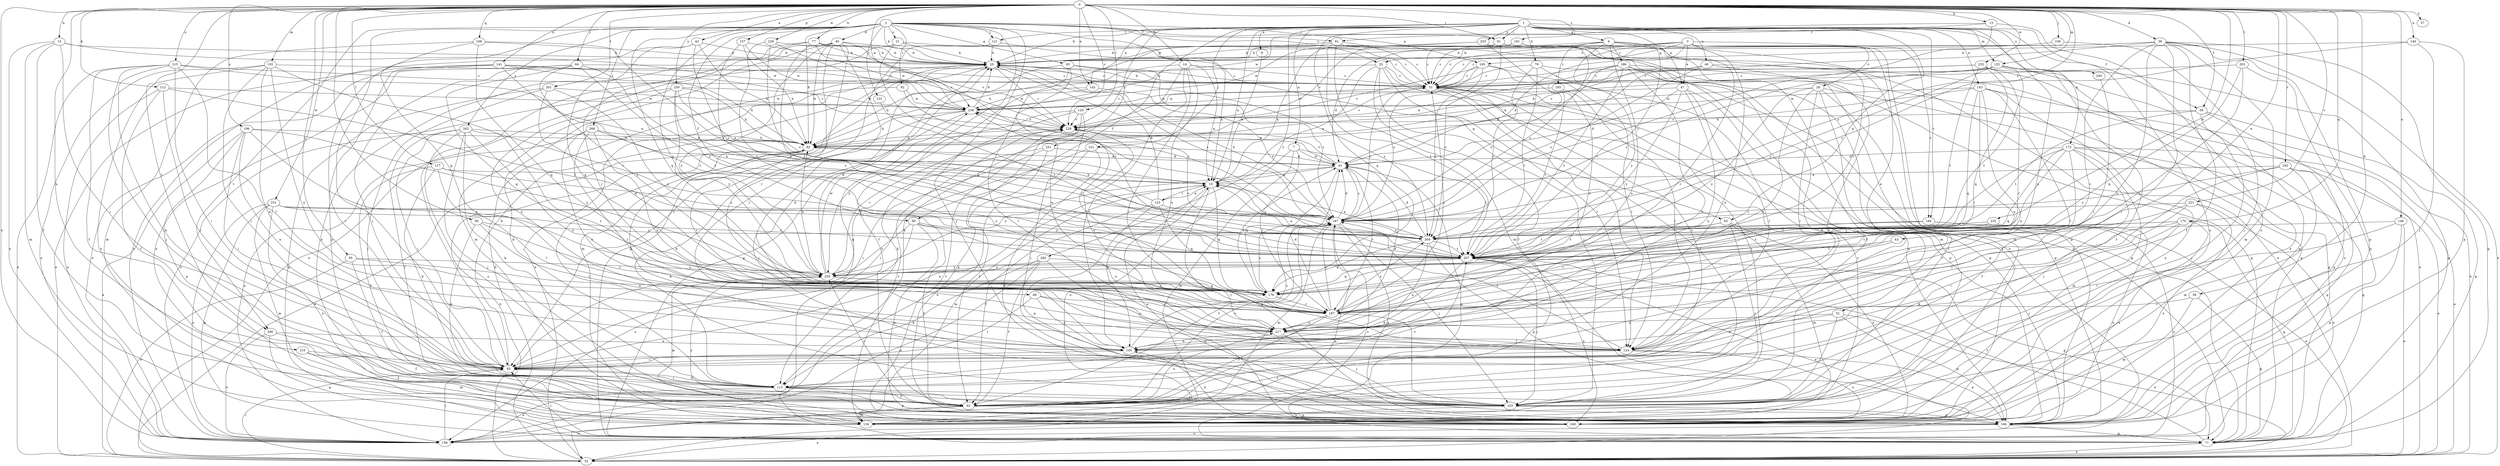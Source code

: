 strict digraph  {
0;
1;
2;
3;
4;
7;
9;
10;
13;
14;
15;
20;
21;
25;
26;
31;
36;
39;
40;
41;
42;
43;
46;
47;
51;
52;
57;
58;
60;
61;
62;
63;
65;
66;
71;
77;
79;
82;
90;
91;
92;
93;
94;
95;
100;
101;
103;
112;
113;
117;
120;
121;
122;
123;
124;
132;
133;
134;
140;
141;
142;
143;
145;
148;
156;
157;
165;
166;
168;
170;
172;
176;
183;
184;
185;
186;
187;
191;
196;
197;
201;
203;
206;
207;
210;
215;
217;
221;
228;
229;
231;
232;
233;
238;
240;
248;
250;
251;
253;
259;
260;
262;
268;
269;
0 -> 13  [label=b];
0 -> 14  [label=b];
0 -> 15  [label=b];
0 -> 36  [label=d];
0 -> 39  [label=d];
0 -> 42  [label=e];
0 -> 43  [label=e];
0 -> 57  [label=f];
0 -> 58  [label=f];
0 -> 77  [label=h];
0 -> 90  [label=i];
0 -> 91  [label=i];
0 -> 94  [label=j];
0 -> 95  [label=j];
0 -> 100  [label=j];
0 -> 112  [label=k];
0 -> 117  [label=l];
0 -> 120  [label=l];
0 -> 132  [label=m];
0 -> 133  [label=m];
0 -> 140  [label=n];
0 -> 141  [label=n];
0 -> 142  [label=n];
0 -> 148  [label=o];
0 -> 156  [label=o];
0 -> 157  [label=p];
0 -> 168  [label=q];
0 -> 170  [label=q];
0 -> 183  [label=r];
0 -> 191  [label=s];
0 -> 196  [label=s];
0 -> 197  [label=s];
0 -> 201  [label=t];
0 -> 203  [label=t];
0 -> 206  [label=t];
0 -> 210  [label=u];
0 -> 215  [label=u];
0 -> 221  [label=v];
0 -> 228  [label=v];
0 -> 229  [label=w];
0 -> 231  [label=w];
0 -> 232  [label=w];
0 -> 233  [label=w];
0 -> 238  [label=w];
0 -> 250  [label=y];
1 -> 4  [label=a];
1 -> 7  [label=a];
1 -> 9  [label=a];
1 -> 10  [label=a];
1 -> 20  [label=b];
1 -> 46  [label=e];
1 -> 47  [label=e];
1 -> 58  [label=f];
1 -> 60  [label=f];
1 -> 63  [label=g];
1 -> 79  [label=h];
1 -> 91  [label=i];
1 -> 101  [label=j];
1 -> 121  [label=l];
1 -> 133  [label=m];
1 -> 142  [label=n];
1 -> 143  [label=n];
1 -> 172  [label=q];
1 -> 176  [label=q];
1 -> 184  [label=r];
1 -> 217  [label=u];
1 -> 240  [label=x];
1 -> 248  [label=x];
1 -> 251  [label=y];
1 -> 253  [label=y];
1 -> 260  [label=z];
2 -> 20  [label=b];
2 -> 21  [label=c];
2 -> 25  [label=c];
2 -> 40  [label=d];
2 -> 60  [label=f];
2 -> 61  [label=f];
2 -> 63  [label=g];
2 -> 65  [label=g];
2 -> 66  [label=g];
2 -> 71  [label=g];
2 -> 82  [label=h];
2 -> 91  [label=i];
2 -> 92  [label=i];
2 -> 93  [label=i];
2 -> 103  [label=j];
2 -> 121  [label=l];
2 -> 122  [label=l];
2 -> 165  [label=p];
2 -> 176  [label=q];
2 -> 206  [label=t];
2 -> 259  [label=y];
2 -> 262  [label=z];
2 -> 268  [label=z];
3 -> 25  [label=c];
3 -> 26  [label=c];
3 -> 31  [label=c];
3 -> 41  [label=d];
3 -> 47  [label=e];
3 -> 51  [label=e];
3 -> 134  [label=m];
3 -> 145  [label=n];
3 -> 165  [label=p];
3 -> 184  [label=r];
3 -> 238  [label=w];
4 -> 31  [label=c];
4 -> 41  [label=d];
4 -> 166  [label=p];
4 -> 185  [label=r];
4 -> 186  [label=r];
4 -> 187  [label=r];
4 -> 207  [label=t];
4 -> 217  [label=u];
4 -> 259  [label=y];
7 -> 41  [label=d];
7 -> 134  [label=m];
7 -> 156  [label=o];
7 -> 187  [label=r];
7 -> 207  [label=t];
9 -> 10  [label=a];
10 -> 123  [label=l];
10 -> 134  [label=m];
10 -> 145  [label=n];
10 -> 166  [label=p];
10 -> 176  [label=q];
10 -> 207  [label=t];
13 -> 61  [label=f];
13 -> 197  [label=s];
13 -> 238  [label=w];
13 -> 248  [label=x];
14 -> 10  [label=a];
14 -> 31  [label=c];
14 -> 113  [label=k];
14 -> 124  [label=l];
14 -> 145  [label=n];
14 -> 217  [label=u];
14 -> 228  [label=v];
15 -> 20  [label=b];
15 -> 62  [label=f];
15 -> 93  [label=i];
15 -> 134  [label=m];
15 -> 156  [label=o];
15 -> 238  [label=w];
20 -> 31  [label=c];
20 -> 52  [label=e];
20 -> 134  [label=m];
20 -> 197  [label=s];
20 -> 228  [label=v];
20 -> 269  [label=z];
21 -> 20  [label=b];
21 -> 31  [label=c];
21 -> 93  [label=i];
21 -> 197  [label=s];
25 -> 10  [label=a];
25 -> 31  [label=c];
25 -> 62  [label=f];
25 -> 82  [label=h];
25 -> 103  [label=j];
25 -> 124  [label=l];
25 -> 166  [label=p];
26 -> 71  [label=g];
26 -> 103  [label=j];
26 -> 124  [label=l];
26 -> 166  [label=p];
26 -> 217  [label=u];
26 -> 238  [label=w];
26 -> 259  [label=y];
31 -> 20  [label=b];
31 -> 62  [label=f];
31 -> 103  [label=j];
31 -> 124  [label=l];
31 -> 166  [label=p];
31 -> 228  [label=v];
31 -> 238  [label=w];
36 -> 20  [label=b];
36 -> 31  [label=c];
36 -> 52  [label=e];
36 -> 62  [label=f];
36 -> 71  [label=g];
36 -> 82  [label=h];
36 -> 93  [label=i];
36 -> 134  [label=m];
36 -> 166  [label=p];
36 -> 187  [label=r];
36 -> 217  [label=u];
39 -> 71  [label=g];
39 -> 134  [label=m];
39 -> 187  [label=r];
40 -> 20  [label=b];
40 -> 52  [label=e];
40 -> 71  [label=g];
40 -> 82  [label=h];
40 -> 124  [label=l];
40 -> 134  [label=m];
40 -> 187  [label=r];
40 -> 207  [label=t];
40 -> 259  [label=y];
41 -> 10  [label=a];
41 -> 71  [label=g];
41 -> 176  [label=q];
41 -> 187  [label=r];
41 -> 197  [label=s];
41 -> 228  [label=v];
41 -> 238  [label=w];
41 -> 259  [label=y];
42 -> 20  [label=b];
42 -> 82  [label=h];
42 -> 156  [label=o];
42 -> 176  [label=q];
42 -> 197  [label=s];
43 -> 187  [label=r];
43 -> 207  [label=t];
46 -> 31  [label=c];
46 -> 52  [label=e];
46 -> 82  [label=h];
46 -> 113  [label=k];
46 -> 197  [label=s];
47 -> 41  [label=d];
47 -> 124  [label=l];
47 -> 145  [label=n];
47 -> 166  [label=p];
47 -> 238  [label=w];
47 -> 259  [label=y];
51 -> 52  [label=e];
51 -> 103  [label=j];
51 -> 145  [label=n];
51 -> 166  [label=p];
51 -> 217  [label=u];
52 -> 20  [label=b];
52 -> 82  [label=h];
52 -> 93  [label=i];
58 -> 71  [label=g];
58 -> 103  [label=j];
58 -> 166  [label=p];
58 -> 207  [label=t];
58 -> 228  [label=v];
60 -> 62  [label=f];
60 -> 156  [label=o];
60 -> 166  [label=p];
60 -> 217  [label=u];
60 -> 259  [label=y];
60 -> 269  [label=z];
61 -> 20  [label=b];
61 -> 31  [label=c];
61 -> 52  [label=e];
61 -> 71  [label=g];
61 -> 82  [label=h];
61 -> 134  [label=m];
61 -> 207  [label=t];
62 -> 52  [label=e];
62 -> 134  [label=m];
62 -> 166  [label=p];
62 -> 197  [label=s];
62 -> 207  [label=t];
62 -> 217  [label=u];
62 -> 259  [label=y];
63 -> 103  [label=j];
63 -> 134  [label=m];
63 -> 207  [label=t];
63 -> 248  [label=x];
63 -> 269  [label=z];
65 -> 31  [label=c];
65 -> 62  [label=f];
65 -> 71  [label=g];
65 -> 187  [label=r];
65 -> 197  [label=s];
66 -> 93  [label=i];
66 -> 145  [label=n];
66 -> 187  [label=r];
66 -> 217  [label=u];
71 -> 52  [label=e];
71 -> 93  [label=i];
71 -> 197  [label=s];
71 -> 207  [label=t];
77 -> 20  [label=b];
77 -> 31  [label=c];
77 -> 187  [label=r];
77 -> 207  [label=t];
77 -> 228  [label=v];
77 -> 238  [label=w];
77 -> 248  [label=x];
79 -> 31  [label=c];
79 -> 62  [label=f];
79 -> 71  [label=g];
79 -> 207  [label=t];
79 -> 269  [label=z];
82 -> 41  [label=d];
82 -> 52  [label=e];
82 -> 103  [label=j];
82 -> 187  [label=r];
90 -> 113  [label=k];
90 -> 145  [label=n];
90 -> 187  [label=r];
90 -> 269  [label=z];
91 -> 20  [label=b];
91 -> 31  [label=c];
91 -> 103  [label=j];
91 -> 156  [label=o];
91 -> 269  [label=z];
92 -> 113  [label=k];
92 -> 197  [label=s];
92 -> 238  [label=w];
93 -> 10  [label=a];
93 -> 20  [label=b];
93 -> 31  [label=c];
93 -> 113  [label=k];
94 -> 31  [label=c];
94 -> 93  [label=i];
94 -> 176  [label=q];
94 -> 207  [label=t];
94 -> 248  [label=x];
94 -> 259  [label=y];
94 -> 269  [label=z];
95 -> 52  [label=e];
95 -> 62  [label=f];
95 -> 187  [label=r];
95 -> 259  [label=y];
100 -> 20  [label=b];
100 -> 103  [label=j];
101 -> 41  [label=d];
101 -> 93  [label=i];
101 -> 156  [label=o];
101 -> 166  [label=p];
103 -> 82  [label=h];
103 -> 166  [label=p];
103 -> 248  [label=x];
112 -> 62  [label=f];
112 -> 93  [label=i];
112 -> 156  [label=o];
112 -> 207  [label=t];
112 -> 238  [label=w];
113 -> 62  [label=f];
113 -> 93  [label=i];
113 -> 103  [label=j];
113 -> 156  [label=o];
113 -> 166  [label=p];
117 -> 10  [label=a];
117 -> 62  [label=f];
117 -> 113  [label=k];
117 -> 124  [label=l];
117 -> 269  [label=z];
120 -> 103  [label=j];
120 -> 113  [label=k];
120 -> 166  [label=p];
120 -> 228  [label=v];
120 -> 259  [label=y];
121 -> 10  [label=a];
121 -> 20  [label=b];
121 -> 93  [label=i];
122 -> 207  [label=t];
123 -> 10  [label=a];
123 -> 20  [label=b];
123 -> 62  [label=f];
123 -> 82  [label=h];
123 -> 166  [label=p];
123 -> 176  [label=q];
123 -> 197  [label=s];
124 -> 62  [label=f];
124 -> 166  [label=p];
124 -> 197  [label=s];
124 -> 248  [label=x];
132 -> 31  [label=c];
132 -> 93  [label=i];
132 -> 145  [label=n];
132 -> 156  [label=o];
132 -> 207  [label=t];
132 -> 217  [label=u];
132 -> 248  [label=x];
133 -> 31  [label=c];
133 -> 62  [label=f];
133 -> 166  [label=p];
133 -> 197  [label=s];
133 -> 207  [label=t];
133 -> 228  [label=v];
133 -> 248  [label=x];
133 -> 269  [label=z];
134 -> 31  [label=c];
134 -> 228  [label=v];
140 -> 20  [label=b];
140 -> 103  [label=j];
140 -> 166  [label=p];
140 -> 197  [label=s];
141 -> 31  [label=c];
141 -> 52  [label=e];
141 -> 82  [label=h];
141 -> 93  [label=i];
141 -> 156  [label=o];
141 -> 207  [label=t];
141 -> 228  [label=v];
142 -> 124  [label=l];
142 -> 197  [label=s];
142 -> 238  [label=w];
143 -> 52  [label=e];
143 -> 82  [label=h];
143 -> 124  [label=l];
143 -> 145  [label=n];
143 -> 176  [label=q];
143 -> 217  [label=u];
143 -> 238  [label=w];
143 -> 248  [label=x];
145 -> 93  [label=i];
145 -> 197  [label=s];
148 -> 52  [label=e];
148 -> 124  [label=l];
148 -> 166  [label=p];
148 -> 269  [label=z];
156 -> 93  [label=i];
157 -> 20  [label=b];
157 -> 82  [label=h];
157 -> 207  [label=t];
157 -> 238  [label=w];
165 -> 31  [label=c];
165 -> 71  [label=g];
165 -> 124  [label=l];
165 -> 197  [label=s];
165 -> 228  [label=v];
165 -> 269  [label=z];
166 -> 71  [label=g];
166 -> 156  [label=o];
168 -> 20  [label=b];
168 -> 134  [label=m];
168 -> 166  [label=p];
168 -> 176  [label=q];
168 -> 197  [label=s];
170 -> 71  [label=g];
170 -> 103  [label=j];
170 -> 113  [label=k];
170 -> 187  [label=r];
170 -> 207  [label=t];
170 -> 248  [label=x];
170 -> 269  [label=z];
172 -> 41  [label=d];
172 -> 52  [label=e];
172 -> 62  [label=f];
172 -> 71  [label=g];
172 -> 103  [label=j];
172 -> 134  [label=m];
172 -> 176  [label=q];
172 -> 187  [label=r];
172 -> 207  [label=t];
176 -> 41  [label=d];
176 -> 187  [label=r];
176 -> 197  [label=s];
176 -> 238  [label=w];
183 -> 10  [label=a];
183 -> 52  [label=e];
183 -> 93  [label=i];
183 -> 134  [label=m];
183 -> 166  [label=p];
183 -> 269  [label=z];
184 -> 52  [label=e];
184 -> 156  [label=o];
184 -> 187  [label=r];
184 -> 207  [label=t];
184 -> 269  [label=z];
185 -> 124  [label=l];
185 -> 207  [label=t];
185 -> 238  [label=w];
186 -> 31  [label=c];
186 -> 41  [label=d];
186 -> 71  [label=g];
186 -> 113  [label=k];
186 -> 145  [label=n];
186 -> 197  [label=s];
186 -> 207  [label=t];
186 -> 248  [label=x];
187 -> 31  [label=c];
187 -> 41  [label=d];
187 -> 62  [label=f];
187 -> 103  [label=j];
187 -> 197  [label=s];
187 -> 217  [label=u];
187 -> 269  [label=z];
191 -> 20  [label=b];
191 -> 31  [label=c];
191 -> 197  [label=s];
191 -> 207  [label=t];
191 -> 228  [label=v];
196 -> 52  [label=e];
196 -> 82  [label=h];
196 -> 93  [label=i];
196 -> 145  [label=n];
196 -> 166  [label=p];
196 -> 176  [label=q];
196 -> 259  [label=y];
197 -> 20  [label=b];
197 -> 31  [label=c];
197 -> 41  [label=d];
197 -> 52  [label=e];
197 -> 62  [label=f];
197 -> 103  [label=j];
197 -> 134  [label=m];
197 -> 166  [label=p];
197 -> 269  [label=z];
201 -> 71  [label=g];
201 -> 103  [label=j];
201 -> 176  [label=q];
201 -> 238  [label=w];
201 -> 259  [label=y];
203 -> 31  [label=c];
203 -> 166  [label=p];
203 -> 176  [label=q];
203 -> 187  [label=r];
206 -> 62  [label=f];
206 -> 71  [label=g];
206 -> 145  [label=n];
206 -> 156  [label=o];
207 -> 10  [label=a];
207 -> 52  [label=e];
207 -> 71  [label=g];
207 -> 103  [label=j];
207 -> 113  [label=k];
207 -> 176  [label=q];
207 -> 228  [label=v];
207 -> 248  [label=x];
207 -> 259  [label=y];
210 -> 62  [label=f];
210 -> 93  [label=i];
210 -> 134  [label=m];
215 -> 10  [label=a];
215 -> 31  [label=c];
215 -> 52  [label=e];
215 -> 62  [label=f];
215 -> 93  [label=i];
215 -> 103  [label=j];
215 -> 113  [label=k];
215 -> 124  [label=l];
217 -> 20  [label=b];
217 -> 41  [label=d];
217 -> 103  [label=j];
217 -> 124  [label=l];
217 -> 145  [label=n];
221 -> 93  [label=i];
221 -> 156  [label=o];
221 -> 187  [label=r];
221 -> 197  [label=s];
221 -> 248  [label=x];
228 -> 82  [label=h];
228 -> 217  [label=u];
229 -> 20  [label=b];
229 -> 207  [label=t];
229 -> 228  [label=v];
229 -> 269  [label=z];
231 -> 71  [label=g];
231 -> 134  [label=m];
231 -> 156  [label=o];
231 -> 197  [label=s];
231 -> 207  [label=t];
231 -> 248  [label=x];
231 -> 269  [label=z];
232 -> 207  [label=t];
232 -> 248  [label=x];
232 -> 269  [label=z];
233 -> 31  [label=c];
233 -> 71  [label=g];
233 -> 82  [label=h];
233 -> 156  [label=o];
233 -> 176  [label=q];
233 -> 187  [label=r];
233 -> 207  [label=t];
238 -> 20  [label=b];
238 -> 82  [label=h];
238 -> 103  [label=j];
238 -> 113  [label=k];
238 -> 228  [label=v];
240 -> 124  [label=l];
248 -> 10  [label=a];
248 -> 52  [label=e];
248 -> 145  [label=n];
248 -> 228  [label=v];
248 -> 259  [label=y];
250 -> 10  [label=a];
250 -> 82  [label=h];
250 -> 156  [label=o];
250 -> 217  [label=u];
250 -> 238  [label=w];
250 -> 259  [label=y];
250 -> 269  [label=z];
251 -> 41  [label=d];
251 -> 62  [label=f];
251 -> 93  [label=i];
251 -> 259  [label=y];
253 -> 10  [label=a];
253 -> 20  [label=b];
253 -> 134  [label=m];
253 -> 217  [label=u];
259 -> 20  [label=b];
259 -> 82  [label=h];
259 -> 134  [label=m];
259 -> 176  [label=q];
259 -> 187  [label=r];
259 -> 228  [label=v];
259 -> 238  [label=w];
260 -> 62  [label=f];
260 -> 113  [label=k];
260 -> 156  [label=o];
260 -> 166  [label=p];
260 -> 187  [label=r];
260 -> 259  [label=y];
262 -> 62  [label=f];
262 -> 82  [label=h];
262 -> 93  [label=i];
262 -> 103  [label=j];
262 -> 113  [label=k];
262 -> 187  [label=r];
262 -> 217  [label=u];
262 -> 248  [label=x];
268 -> 10  [label=a];
268 -> 82  [label=h];
268 -> 124  [label=l];
268 -> 145  [label=n];
268 -> 156  [label=o];
268 -> 217  [label=u];
269 -> 10  [label=a];
269 -> 41  [label=d];
269 -> 145  [label=n];
269 -> 166  [label=p];
269 -> 176  [label=q];
269 -> 207  [label=t];
}
